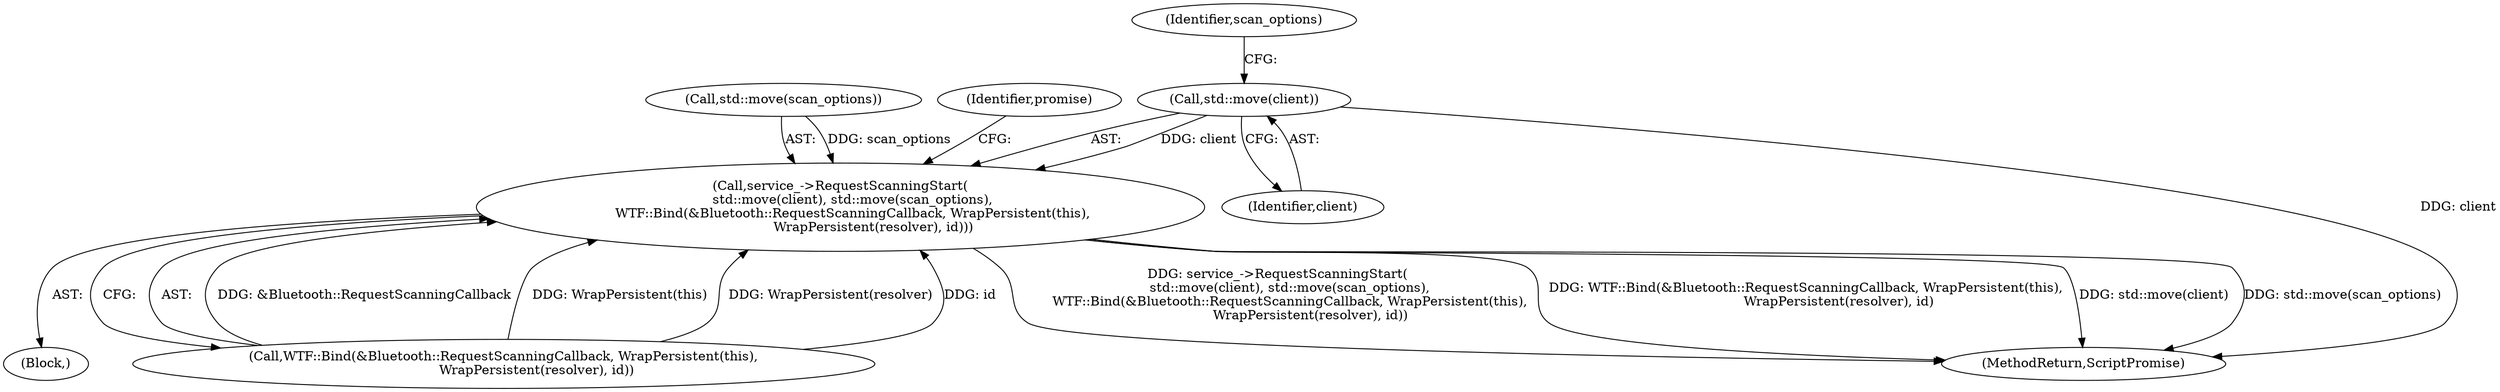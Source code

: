 digraph "0_Chrome_62154472bd2c43e1790dd1bd8a527c1db9118d88_5@API" {
"1000206" [label="(Call,std::move(client))"];
"1000205" [label="(Call,service_->RequestScanningStart(\n      std::move(client), std::move(scan_options),\n      WTF::Bind(&Bluetooth::RequestScanningCallback, WrapPersistent(this),\n                WrapPersistent(resolver), id)))"];
"1000209" [label="(Identifier,scan_options)"];
"1000206" [label="(Call,std::move(client))"];
"1000104" [label="(Block,)"];
"1000210" [label="(Call,WTF::Bind(&Bluetooth::RequestScanningCallback, WrapPersistent(this),\n                WrapPersistent(resolver), id))"];
"1000208" [label="(Call,std::move(scan_options))"];
"1000205" [label="(Call,service_->RequestScanningStart(\n      std::move(client), std::move(scan_options),\n      WTF::Bind(&Bluetooth::RequestScanningCallback, WrapPersistent(this),\n                WrapPersistent(resolver), id)))"];
"1000219" [label="(Identifier,promise)"];
"1000207" [label="(Identifier,client)"];
"1000220" [label="(MethodReturn,ScriptPromise)"];
"1000206" -> "1000205"  [label="AST: "];
"1000206" -> "1000207"  [label="CFG: "];
"1000207" -> "1000206"  [label="AST: "];
"1000209" -> "1000206"  [label="CFG: "];
"1000206" -> "1000220"  [label="DDG: client"];
"1000206" -> "1000205"  [label="DDG: client"];
"1000205" -> "1000104"  [label="AST: "];
"1000205" -> "1000210"  [label="CFG: "];
"1000208" -> "1000205"  [label="AST: "];
"1000210" -> "1000205"  [label="AST: "];
"1000219" -> "1000205"  [label="CFG: "];
"1000205" -> "1000220"  [label="DDG: service_->RequestScanningStart(\n      std::move(client), std::move(scan_options),\n      WTF::Bind(&Bluetooth::RequestScanningCallback, WrapPersistent(this),\n                WrapPersistent(resolver), id))"];
"1000205" -> "1000220"  [label="DDG: WTF::Bind(&Bluetooth::RequestScanningCallback, WrapPersistent(this),\n                WrapPersistent(resolver), id)"];
"1000205" -> "1000220"  [label="DDG: std::move(client)"];
"1000205" -> "1000220"  [label="DDG: std::move(scan_options)"];
"1000208" -> "1000205"  [label="DDG: scan_options"];
"1000210" -> "1000205"  [label="DDG: &Bluetooth::RequestScanningCallback"];
"1000210" -> "1000205"  [label="DDG: WrapPersistent(this)"];
"1000210" -> "1000205"  [label="DDG: WrapPersistent(resolver)"];
"1000210" -> "1000205"  [label="DDG: id"];
}
